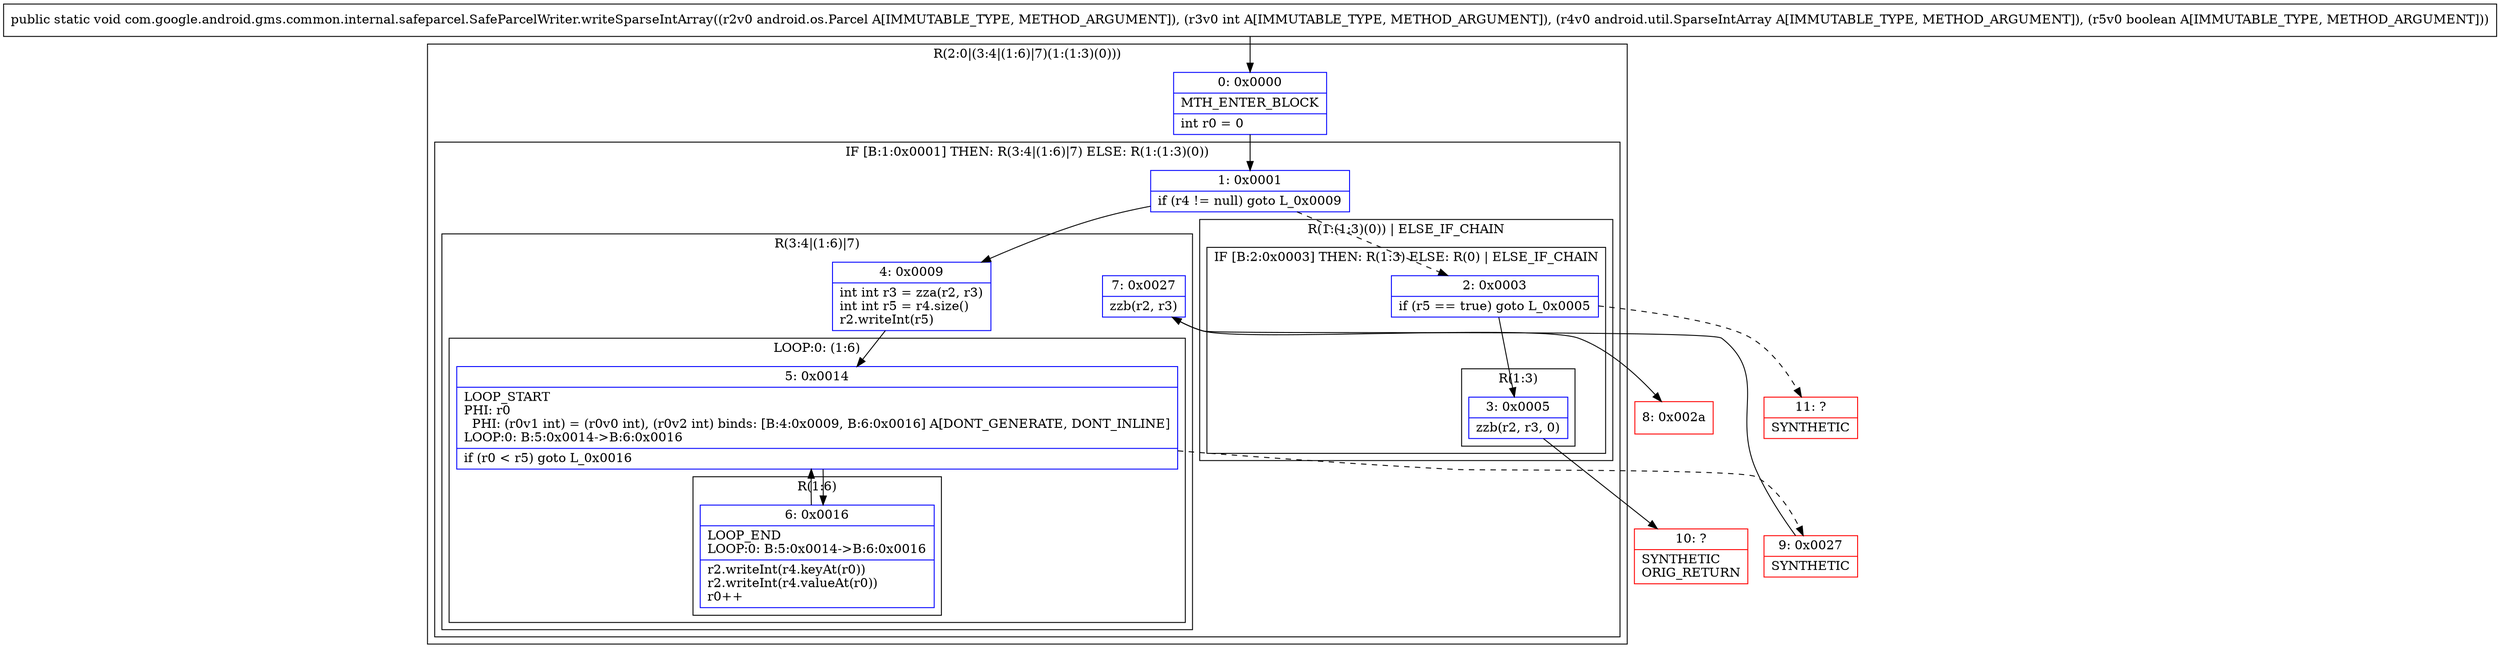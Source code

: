 digraph "CFG forcom.google.android.gms.common.internal.safeparcel.SafeParcelWriter.writeSparseIntArray(Landroid\/os\/Parcel;ILandroid\/util\/SparseIntArray;Z)V" {
subgraph cluster_Region_1967937960 {
label = "R(2:0|(3:4|(1:6)|7)(1:(1:3)(0)))";
node [shape=record,color=blue];
Node_0 [shape=record,label="{0\:\ 0x0000|MTH_ENTER_BLOCK\l|int r0 = 0\l}"];
subgraph cluster_IfRegion_1287195172 {
label = "IF [B:1:0x0001] THEN: R(3:4|(1:6)|7) ELSE: R(1:(1:3)(0))";
node [shape=record,color=blue];
Node_1 [shape=record,label="{1\:\ 0x0001|if (r4 != null) goto L_0x0009\l}"];
subgraph cluster_Region_955420105 {
label = "R(3:4|(1:6)|7)";
node [shape=record,color=blue];
Node_4 [shape=record,label="{4\:\ 0x0009|int int r3 = zza(r2, r3)\lint int r5 = r4.size()\lr2.writeInt(r5)\l}"];
subgraph cluster_LoopRegion_1702412839 {
label = "LOOP:0: (1:6)";
node [shape=record,color=blue];
Node_5 [shape=record,label="{5\:\ 0x0014|LOOP_START\lPHI: r0 \l  PHI: (r0v1 int) = (r0v0 int), (r0v2 int) binds: [B:4:0x0009, B:6:0x0016] A[DONT_GENERATE, DONT_INLINE]\lLOOP:0: B:5:0x0014\-\>B:6:0x0016\l|if (r0 \< r5) goto L_0x0016\l}"];
subgraph cluster_Region_337131398 {
label = "R(1:6)";
node [shape=record,color=blue];
Node_6 [shape=record,label="{6\:\ 0x0016|LOOP_END\lLOOP:0: B:5:0x0014\-\>B:6:0x0016\l|r2.writeInt(r4.keyAt(r0))\lr2.writeInt(r4.valueAt(r0))\lr0++\l}"];
}
}
Node_7 [shape=record,label="{7\:\ 0x0027|zzb(r2, r3)\l}"];
}
subgraph cluster_Region_941250021 {
label = "R(1:(1:3)(0)) | ELSE_IF_CHAIN\l";
node [shape=record,color=blue];
subgraph cluster_IfRegion_127350512 {
label = "IF [B:2:0x0003] THEN: R(1:3) ELSE: R(0) | ELSE_IF_CHAIN\l";
node [shape=record,color=blue];
Node_2 [shape=record,label="{2\:\ 0x0003|if (r5 == true) goto L_0x0005\l}"];
subgraph cluster_Region_1047292192 {
label = "R(1:3)";
node [shape=record,color=blue];
Node_3 [shape=record,label="{3\:\ 0x0005|zzb(r2, r3, 0)\l}"];
}
subgraph cluster_Region_973122787 {
label = "R(0)";
node [shape=record,color=blue];
}
}
}
}
}
Node_8 [shape=record,color=red,label="{8\:\ 0x002a}"];
Node_9 [shape=record,color=red,label="{9\:\ 0x0027|SYNTHETIC\l}"];
Node_10 [shape=record,color=red,label="{10\:\ ?|SYNTHETIC\lORIG_RETURN\l}"];
Node_11 [shape=record,color=red,label="{11\:\ ?|SYNTHETIC\l}"];
MethodNode[shape=record,label="{public static void com.google.android.gms.common.internal.safeparcel.SafeParcelWriter.writeSparseIntArray((r2v0 android.os.Parcel A[IMMUTABLE_TYPE, METHOD_ARGUMENT]), (r3v0 int A[IMMUTABLE_TYPE, METHOD_ARGUMENT]), (r4v0 android.util.SparseIntArray A[IMMUTABLE_TYPE, METHOD_ARGUMENT]), (r5v0 boolean A[IMMUTABLE_TYPE, METHOD_ARGUMENT])) }"];
MethodNode -> Node_0;
Node_0 -> Node_1;
Node_1 -> Node_2[style=dashed];
Node_1 -> Node_4;
Node_4 -> Node_5;
Node_5 -> Node_6;
Node_5 -> Node_9[style=dashed];
Node_6 -> Node_5;
Node_7 -> Node_8;
Node_2 -> Node_3;
Node_2 -> Node_11[style=dashed];
Node_3 -> Node_10;
Node_9 -> Node_7;
}

